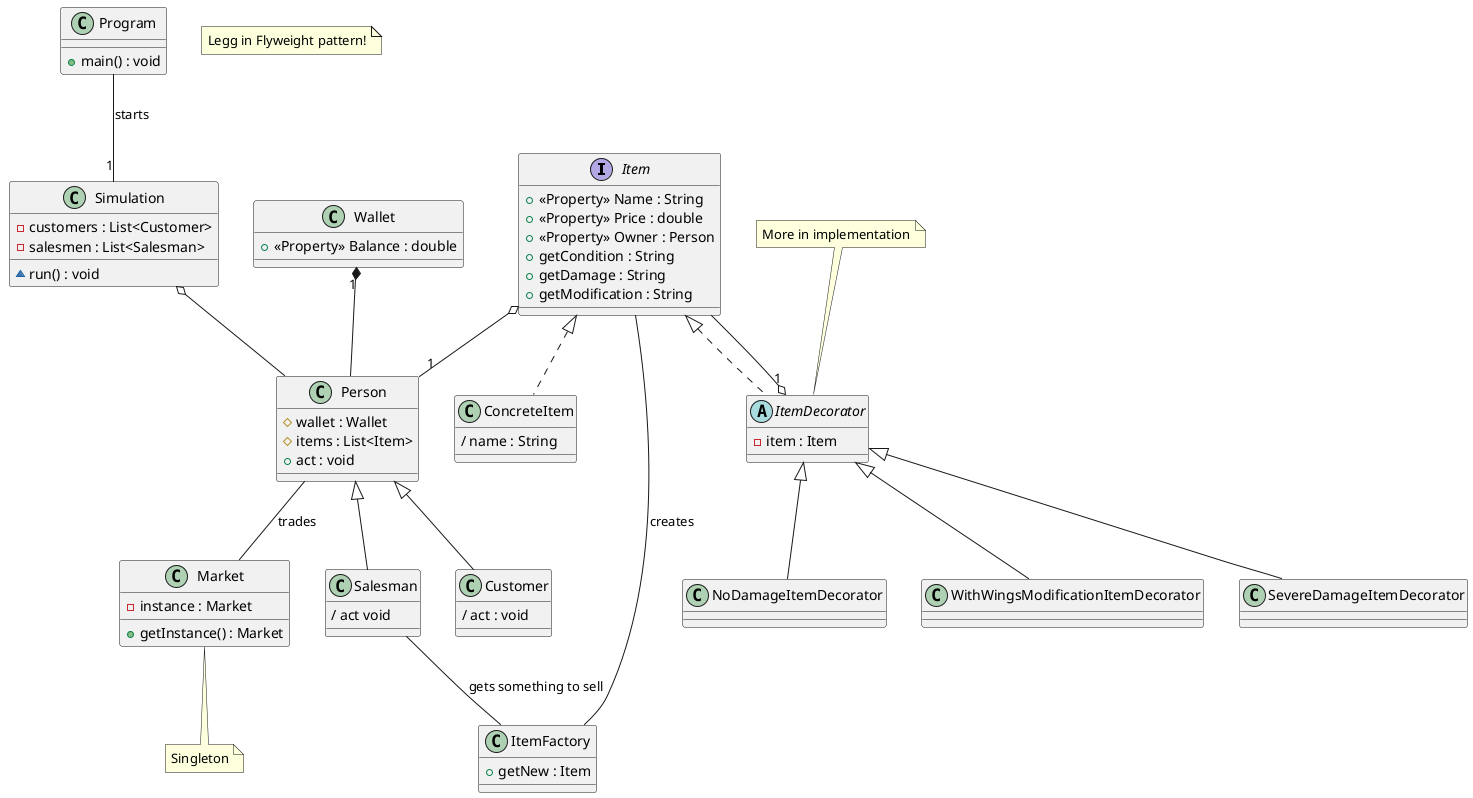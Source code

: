 @startuml Class diagram 


interface Item {
    + <<Property>> Name : String 
    + <<Property>> Price : double 
    + <<Property>> Owner : Person 
    + getCondition : String
    + getDamage : String
    + getModification : String
}

Item o-- "1" Person 

class ConcreteItem implements Item {
    / name : String 
}

abstract ItemDecorator implements Item {
    - item : Item 
}

ItemDecorator "1" o-- Item 


class SevereDamageItemDecorator extends ItemDecorator
class NoDamageItemDecorator extends ItemDecorator
class WithWingsModificationItemDecorator extends ItemDecorator

note "More in implementation" as MoreInImplementation
MoreInImplementation .. ItemDecorator

class ItemFactory {
    + getNew : Item  
}

ItemFactory -- Item : creates 

class Wallet {
    + <<Property>> Balance : double 
}

class Person {
    # wallet : Wallet 
    # items : List<Item> 
    + act : void 
}

Wallet "1" *-- Person
Person -- Market : trades 


class Customer extends Person {
    / act : void 
}

class Salesman extends Person {
    / act void 
}

note "Singleton" as singleton
class Market {
    - instance : Market
    + getInstance() : Market    
}

Market .. singleton


class Program { 
    + main() : void
}

class Simulation {
    - customers : List<Customer> 
    - salesmen : List<Salesman> 
    ~ run() : void 
}

Program -- "1" Simulation : starts
Simulation o-- Person

note "Legg in Flyweight pattern!" as flnote


Salesman -- ItemFactory : gets something to sell 


@enduml